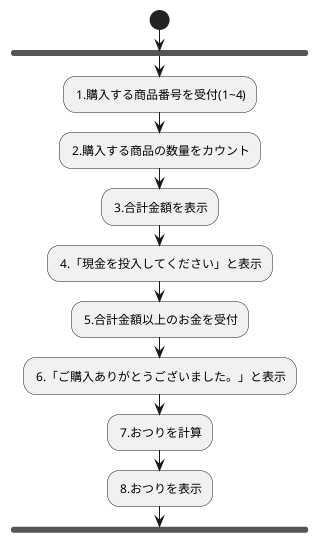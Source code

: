 @startuml 支払処理
start
fork
  : 1.購入する商品番号を受付(1~4);
  : 2.購入する商品の数量をカウント;
  : 3.合計金額を表示;
  : 4.「現金を投入してください」と表示;
  : 5.合計金額以上のお金を受付;
  : 6.「ご購入ありがとうございました。」と表示;
  : 7.おつりを計算;
  : 8.おつりを表示;
end fork